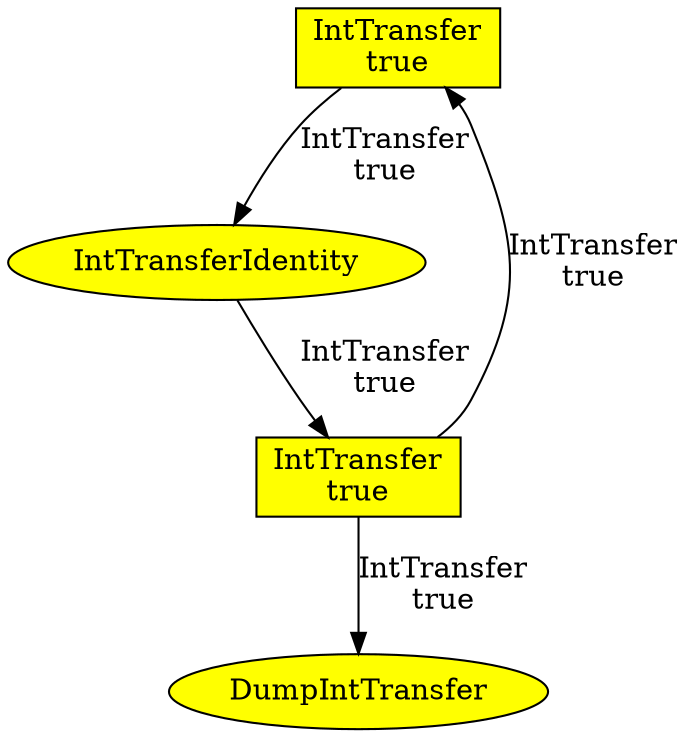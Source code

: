 // 
digraph "BroadcastFlow" {
    "45d3a926-6e9c-48d1-95d9-6ffc071b8f3d" [ label="IntTransfer\ntrue", shape="box" , fillcolor=yellow, style=filled ];
    "8a3152fb-4d16-4ff7-92a4-bce11cc30987" [ label="IntTransfer\ntrue", shape="box" , fillcolor=yellow, style=filled ];
    "252663c7-305a-4867-ba24-855656d1e2f9" [ label="IntTransferIdentity", shape="ellipse" , fillcolor=yellow, style=filled ];
    "6c072b83-e71f-4307-8a0d-86724e014bd6" [ label="DumpIntTransfer", shape="ellipse" , fillcolor=yellow, style=filled ];
    "45d3a926-6e9c-48d1-95d9-6ffc071b8f3d" -> "252663c7-305a-4867-ba24-855656d1e2f9" [ label="IntTransfer
true" ];
    "252663c7-305a-4867-ba24-855656d1e2f9" -> "8a3152fb-4d16-4ff7-92a4-bce11cc30987" [ label="IntTransfer
true" ];
    "8a3152fb-4d16-4ff7-92a4-bce11cc30987" -> "6c072b83-e71f-4307-8a0d-86724e014bd6" [ label="IntTransfer
true" ];
    "8a3152fb-4d16-4ff7-92a4-bce11cc30987" -> "45d3a926-6e9c-48d1-95d9-6ffc071b8f3d" [ label="IntTransfer
true" ];
}
